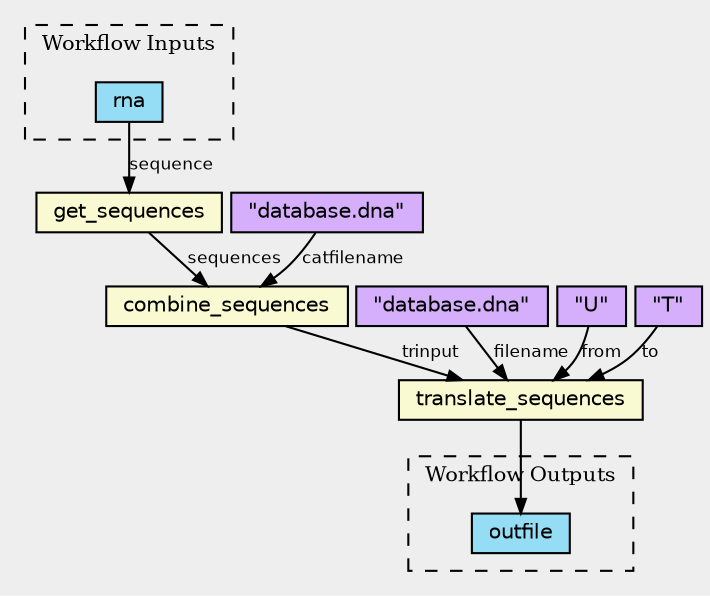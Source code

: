 digraph workflow {
  graph [
    bgcolor = "#eeeeee"
    color = "black"
    fontsize = "10"
    labeljust = "left"
    clusterrank = "local"
    ranksep = "0.22"
    nodesep = "0.05"
  ]
  node [
    fontname = "Helvetica"
    fontsize = "10"
    fontcolor = "black"
    shape = "record"
    height = "0"
    width = "0"
    color = "black"
    fillcolor = "lightgoldenrodyellow"
    style = "filled"
  ];
  edge [
    fontname="Helvetica"
    fontsize="8"
    fontcolor="black"
    color="black"
    arrowsize="0.7"
  ];
  subgraph cluster_inputs {
    rank = "same";
    style = "dashed";
    label = "Workflow Inputs";
    "rna" [fillcolor="#94DDF4",label="rna"];
  }
  subgraph cluster_outputs {
    rank = "same";
    style = "dashed";
    label = "Workflow Outputs";
    "outfile" [fillcolor="#94DDF4",label="outfile"];
  }
  "combine_sequences" [label="combine_sequences"];
  "get_sequences" [label="get_sequences"];
  "translate_sequences" [label="translate_sequences"];
  "default1" -> "combine_sequences" [label="catfilename"];
  "default1" [label="\"database.dna\"", fillcolor="#D5AEFC"];
  "get_sequences" -> "combine_sequences" [label="sequences"];
  "rna" -> "get_sequences" [label="sequence"];
  "default2" -> "translate_sequences" [label="filename"];
  "default2" [label="\"database.dna\"", fillcolor="#D5AEFC"];
  "default3" -> "translate_sequences" [label="from"];
  "default3" [label="\"U\"", fillcolor="#D5AEFC"];
  "default4" -> "translate_sequences" [label="to"];
  "default4" [label="\"T\"", fillcolor="#D5AEFC"];
  "combine_sequences" -> "translate_sequences" [label="trinput"];
  "translate_sequences" -> "outfile";
}
